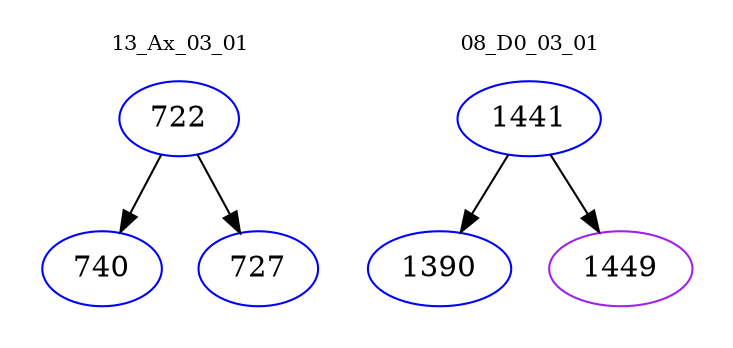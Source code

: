digraph{
subgraph cluster_0 {
color = white
label = "13_Ax_03_01";
fontsize=10;
T0_722 [label="722", color="blue"]
T0_722 -> T0_740 [color="black"]
T0_740 [label="740", color="blue"]
T0_722 -> T0_727 [color="black"]
T0_727 [label="727", color="blue"]
}
subgraph cluster_1 {
color = white
label = "08_D0_03_01";
fontsize=10;
T1_1441 [label="1441", color="blue"]
T1_1441 -> T1_1390 [color="black"]
T1_1390 [label="1390", color="blue"]
T1_1441 -> T1_1449 [color="black"]
T1_1449 [label="1449", color="purple"]
}
}
